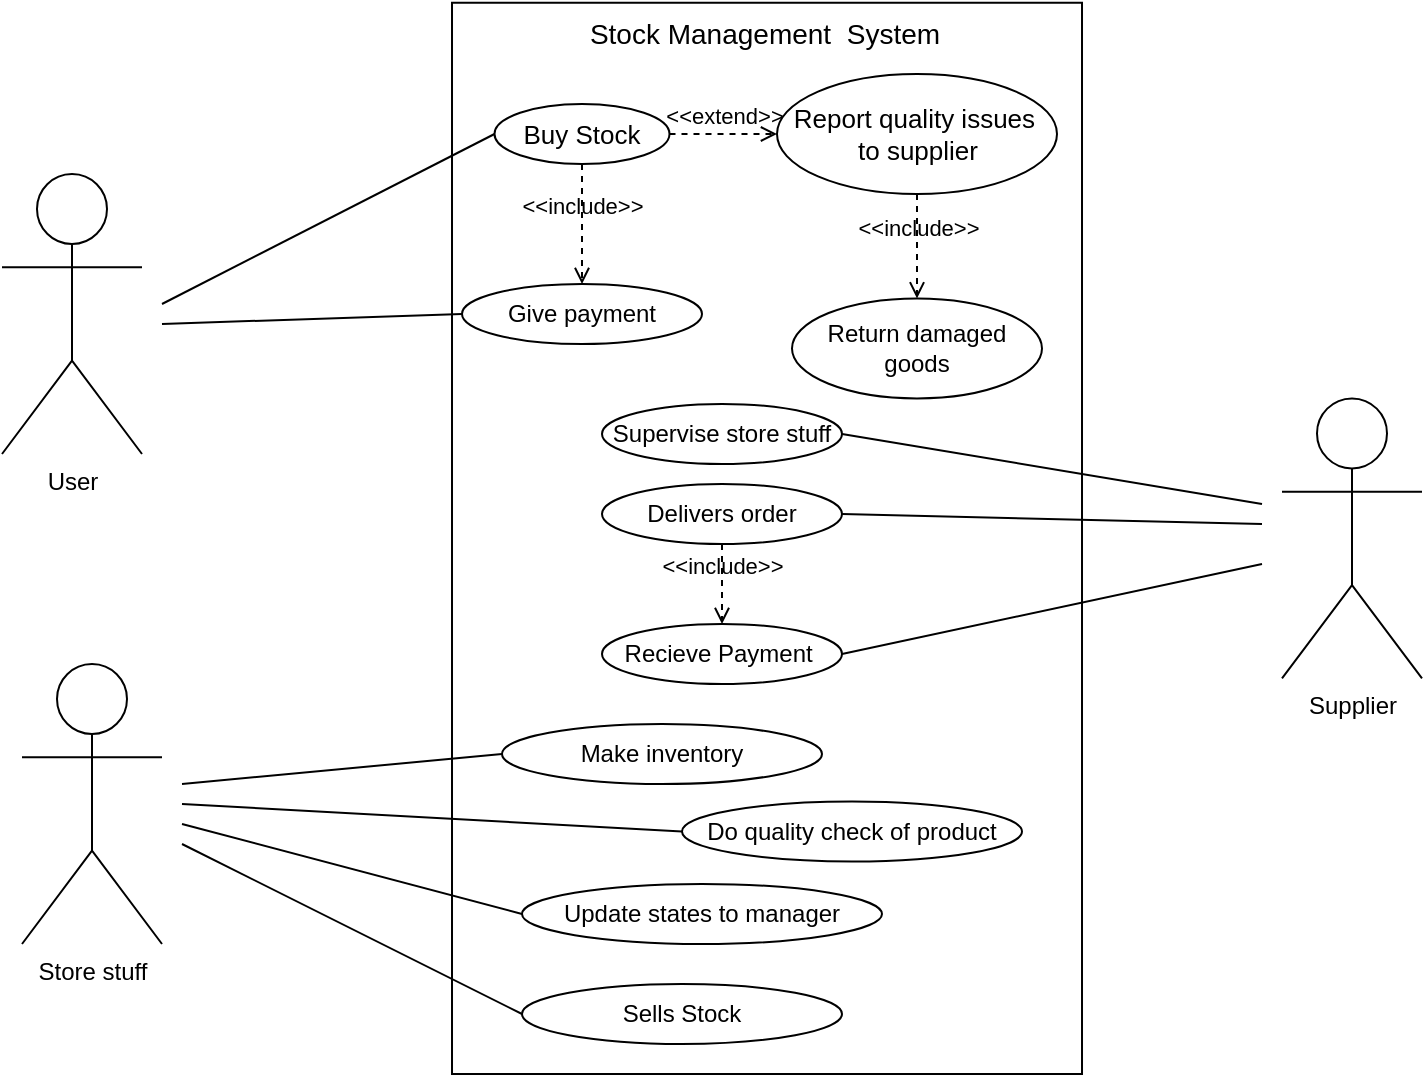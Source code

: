 <mxfile version="25.0.1">
  <diagram name="Page-1" id="fnf0WBr0egX8ITmLFeJY">
    <mxGraphModel dx="1050" dy="522" grid="1" gridSize="10" guides="1" tooltips="1" connect="1" arrows="1" fold="1" page="1" pageScale="1" pageWidth="850" pageHeight="1100" math="0" shadow="0">
      <root>
        <mxCell id="0" />
        <mxCell id="1" parent="0" />
        <mxCell id="ealQL9aUINwpHb5Zn9xM-1" value="" style="rounded=0;whiteSpace=wrap;html=1;rotation=90;" vertex="1" parent="1">
          <mxGeometry x="144.69" y="139.69" width="535.63" height="315" as="geometry" />
        </mxCell>
        <mxCell id="ealQL9aUINwpHb5Zn9xM-2" value="&lt;font style=&quot;font-size: 14px;&quot;&gt;Stock Management&amp;nbsp; System&lt;/font&gt;" style="text;html=1;align=center;verticalAlign=middle;whiteSpace=wrap;rounded=0;" vertex="1" parent="1">
          <mxGeometry x="290" y="30" width="242.5" height="30" as="geometry" />
        </mxCell>
        <mxCell id="ealQL9aUINwpHb5Zn9xM-3" value="&lt;font style=&quot;font-size: 13px;&quot;&gt;Buy Stock&lt;/font&gt;" style="ellipse;whiteSpace=wrap;html=1;" vertex="1" parent="1">
          <mxGeometry x="276.25" y="80" width="87.5" height="30" as="geometry" />
        </mxCell>
        <mxCell id="ealQL9aUINwpHb5Zn9xM-4" value="&lt;font style=&quot;font-size: 13px;&quot;&gt;Report quality issues&amp;nbsp;&lt;/font&gt;&lt;div&gt;&lt;font style=&quot;font-size: 13px;&quot;&gt;to supplier&lt;/font&gt;&lt;/div&gt;" style="ellipse;whiteSpace=wrap;html=1;" vertex="1" parent="1">
          <mxGeometry x="417.5" y="65" width="140" height="60" as="geometry" />
        </mxCell>
        <mxCell id="ealQL9aUINwpHb5Zn9xM-5" value="Return damaged goods" style="ellipse;whiteSpace=wrap;html=1;" vertex="1" parent="1">
          <mxGeometry x="425" y="177.19" width="125" height="50" as="geometry" />
        </mxCell>
        <mxCell id="ealQL9aUINwpHb5Zn9xM-6" value="Give payment" style="ellipse;whiteSpace=wrap;html=1;" vertex="1" parent="1">
          <mxGeometry x="260" y="170" width="120" height="30" as="geometry" />
        </mxCell>
        <mxCell id="ealQL9aUINwpHb5Zn9xM-7" value="Supervise store stuff" style="ellipse;whiteSpace=wrap;html=1;" vertex="1" parent="1">
          <mxGeometry x="330" y="230" width="120" height="30" as="geometry" />
        </mxCell>
        <mxCell id="ealQL9aUINwpHb5Zn9xM-8" value="Delivers order" style="ellipse;whiteSpace=wrap;html=1;" vertex="1" parent="1">
          <mxGeometry x="330" y="270" width="120" height="30" as="geometry" />
        </mxCell>
        <mxCell id="ealQL9aUINwpHb5Zn9xM-9" value="Recieve Payment&amp;nbsp;" style="ellipse;whiteSpace=wrap;html=1;" vertex="1" parent="1">
          <mxGeometry x="330" y="340" width="120" height="30" as="geometry" />
        </mxCell>
        <mxCell id="ealQL9aUINwpHb5Zn9xM-10" value="Make inventory" style="ellipse;whiteSpace=wrap;html=1;" vertex="1" parent="1">
          <mxGeometry x="280" y="390" width="160" height="30" as="geometry" />
        </mxCell>
        <mxCell id="ealQL9aUINwpHb5Zn9xM-11" value="Do quality check of product" style="ellipse;whiteSpace=wrap;html=1;" vertex="1" parent="1">
          <mxGeometry x="370" y="428.75" width="170" height="30" as="geometry" />
        </mxCell>
        <mxCell id="ealQL9aUINwpHb5Zn9xM-12" value="Update states to manager" style="ellipse;whiteSpace=wrap;html=1;" vertex="1" parent="1">
          <mxGeometry x="290" y="470" width="180" height="30" as="geometry" />
        </mxCell>
        <mxCell id="ealQL9aUINwpHb5Zn9xM-13" value="Sells Stock" style="ellipse;whiteSpace=wrap;html=1;" vertex="1" parent="1">
          <mxGeometry x="290" y="520" width="160" height="30" as="geometry" />
        </mxCell>
        <mxCell id="ealQL9aUINwpHb5Zn9xM-14" value="User" style="shape=umlActor;verticalLabelPosition=bottom;verticalAlign=top;html=1;outlineConnect=0;" vertex="1" parent="1">
          <mxGeometry x="30" y="115" width="70" height="140" as="geometry" />
        </mxCell>
        <mxCell id="ealQL9aUINwpHb5Zn9xM-16" value="Store stuff" style="shape=umlActor;verticalLabelPosition=bottom;verticalAlign=top;html=1;outlineConnect=0;" vertex="1" parent="1">
          <mxGeometry x="40" y="360" width="70" height="140" as="geometry" />
        </mxCell>
        <mxCell id="ealQL9aUINwpHb5Zn9xM-17" value="Supplier" style="shape=umlActor;verticalLabelPosition=bottom;verticalAlign=top;html=1;outlineConnect=0;" vertex="1" parent="1">
          <mxGeometry x="670" y="227.19" width="70" height="140" as="geometry" />
        </mxCell>
        <mxCell id="ealQL9aUINwpHb5Zn9xM-21" value="" style="endArrow=none;html=1;rounded=0;entryX=0;entryY=0.5;entryDx=0;entryDy=0;" edge="1" parent="1" target="ealQL9aUINwpHb5Zn9xM-3">
          <mxGeometry width="50" height="50" relative="1" as="geometry">
            <mxPoint x="110" y="180" as="sourcePoint" />
            <mxPoint x="460" y="270" as="targetPoint" />
          </mxGeometry>
        </mxCell>
        <mxCell id="ealQL9aUINwpHb5Zn9xM-22" value="" style="endArrow=none;html=1;rounded=0;entryX=0;entryY=0.5;entryDx=0;entryDy=0;" edge="1" parent="1" target="ealQL9aUINwpHb5Zn9xM-6">
          <mxGeometry width="50" height="50" relative="1" as="geometry">
            <mxPoint x="110" y="190" as="sourcePoint" />
            <mxPoint x="280" y="105" as="targetPoint" />
          </mxGeometry>
        </mxCell>
        <mxCell id="ealQL9aUINwpHb5Zn9xM-23" value="" style="endArrow=none;html=1;rounded=0;entryX=0;entryY=0.5;entryDx=0;entryDy=0;" edge="1" parent="1" target="ealQL9aUINwpHb5Zn9xM-10">
          <mxGeometry width="50" height="50" relative="1" as="geometry">
            <mxPoint x="120" y="420" as="sourcePoint" />
            <mxPoint x="290" y="115" as="targetPoint" />
          </mxGeometry>
        </mxCell>
        <mxCell id="ealQL9aUINwpHb5Zn9xM-24" value="" style="endArrow=none;html=1;rounded=0;entryX=0;entryY=0.5;entryDx=0;entryDy=0;" edge="1" parent="1" target="ealQL9aUINwpHb5Zn9xM-11">
          <mxGeometry width="50" height="50" relative="1" as="geometry">
            <mxPoint x="120" y="430" as="sourcePoint" />
            <mxPoint x="290" y="415" as="targetPoint" />
          </mxGeometry>
        </mxCell>
        <mxCell id="ealQL9aUINwpHb5Zn9xM-25" value="" style="endArrow=none;html=1;rounded=0;entryX=0;entryY=0.5;entryDx=0;entryDy=0;" edge="1" parent="1" target="ealQL9aUINwpHb5Zn9xM-12">
          <mxGeometry width="50" height="50" relative="1" as="geometry">
            <mxPoint x="120" y="440" as="sourcePoint" />
            <mxPoint x="380" y="454" as="targetPoint" />
          </mxGeometry>
        </mxCell>
        <mxCell id="ealQL9aUINwpHb5Zn9xM-26" value="" style="endArrow=none;html=1;rounded=0;entryX=0;entryY=0.5;entryDx=0;entryDy=0;" edge="1" parent="1" target="ealQL9aUINwpHb5Zn9xM-13">
          <mxGeometry width="50" height="50" relative="1" as="geometry">
            <mxPoint x="120" y="450" as="sourcePoint" />
            <mxPoint x="300" y="495" as="targetPoint" />
          </mxGeometry>
        </mxCell>
        <mxCell id="ealQL9aUINwpHb5Zn9xM-27" value="" style="endArrow=none;html=1;rounded=0;entryX=1;entryY=0.5;entryDx=0;entryDy=0;" edge="1" parent="1" target="ealQL9aUINwpHb5Zn9xM-7">
          <mxGeometry width="50" height="50" relative="1" as="geometry">
            <mxPoint x="660" y="280" as="sourcePoint" />
            <mxPoint x="460" y="270" as="targetPoint" />
          </mxGeometry>
        </mxCell>
        <mxCell id="ealQL9aUINwpHb5Zn9xM-28" value="" style="endArrow=none;html=1;rounded=0;entryX=1;entryY=0.5;entryDx=0;entryDy=0;" edge="1" parent="1" target="ealQL9aUINwpHb5Zn9xM-8">
          <mxGeometry width="50" height="50" relative="1" as="geometry">
            <mxPoint x="660" y="290" as="sourcePoint" />
            <mxPoint x="460" y="255" as="targetPoint" />
          </mxGeometry>
        </mxCell>
        <mxCell id="ealQL9aUINwpHb5Zn9xM-29" value="" style="endArrow=none;html=1;rounded=0;entryX=1;entryY=0.5;entryDx=0;entryDy=0;" edge="1" parent="1" target="ealQL9aUINwpHb5Zn9xM-9">
          <mxGeometry width="50" height="50" relative="1" as="geometry">
            <mxPoint x="660" y="310" as="sourcePoint" />
            <mxPoint x="460" y="295" as="targetPoint" />
          </mxGeometry>
        </mxCell>
        <mxCell id="ealQL9aUINwpHb5Zn9xM-30" value="&amp;lt;&amp;lt;include&amp;gt;&amp;gt;" style="html=1;verticalAlign=bottom;labelBackgroundColor=none;endArrow=open;endFill=0;dashed=1;rounded=0;exitX=0.5;exitY=1;exitDx=0;exitDy=0;" edge="1" parent="1" source="ealQL9aUINwpHb5Zn9xM-3" target="ealQL9aUINwpHb5Zn9xM-6">
          <mxGeometry width="160" relative="1" as="geometry">
            <mxPoint x="350" y="300" as="sourcePoint" />
            <mxPoint x="510" y="300" as="targetPoint" />
          </mxGeometry>
        </mxCell>
        <mxCell id="ealQL9aUINwpHb5Zn9xM-32" value="&amp;lt;&amp;lt;include&amp;gt;&amp;gt;" style="html=1;verticalAlign=bottom;labelBackgroundColor=none;endArrow=open;endFill=0;dashed=1;rounded=0;exitX=0.5;exitY=1;exitDx=0;exitDy=0;entryX=0.5;entryY=0;entryDx=0;entryDy=0;" edge="1" parent="1" source="ealQL9aUINwpHb5Zn9xM-8" target="ealQL9aUINwpHb5Zn9xM-9">
          <mxGeometry width="160" relative="1" as="geometry">
            <mxPoint x="400" y="300" as="sourcePoint" />
            <mxPoint x="400" y="360" as="targetPoint" />
          </mxGeometry>
        </mxCell>
        <mxCell id="ealQL9aUINwpHb5Zn9xM-35" value="&amp;lt;&amp;lt;include&amp;gt;&amp;gt;" style="html=1;verticalAlign=bottom;labelBackgroundColor=none;endArrow=open;endFill=0;dashed=1;rounded=0;exitX=0.5;exitY=1;exitDx=0;exitDy=0;" edge="1" parent="1" source="ealQL9aUINwpHb5Zn9xM-4" target="ealQL9aUINwpHb5Zn9xM-5">
          <mxGeometry width="160" relative="1" as="geometry">
            <mxPoint x="340" y="130" as="sourcePoint" />
            <mxPoint x="340" y="190" as="targetPoint" />
          </mxGeometry>
        </mxCell>
        <mxCell id="ealQL9aUINwpHb5Zn9xM-36" value="&amp;lt;&amp;lt;extend&amp;gt;&amp;gt;" style="html=1;verticalAlign=bottom;labelBackgroundColor=none;endArrow=open;endFill=0;dashed=1;rounded=0;exitX=1;exitY=0.5;exitDx=0;exitDy=0;" edge="1" parent="1" source="ealQL9aUINwpHb5Zn9xM-3" target="ealQL9aUINwpHb5Zn9xM-4">
          <mxGeometry width="160" relative="1" as="geometry">
            <mxPoint x="350" y="300" as="sourcePoint" />
            <mxPoint x="510" y="300" as="targetPoint" />
          </mxGeometry>
        </mxCell>
      </root>
    </mxGraphModel>
  </diagram>
</mxfile>
